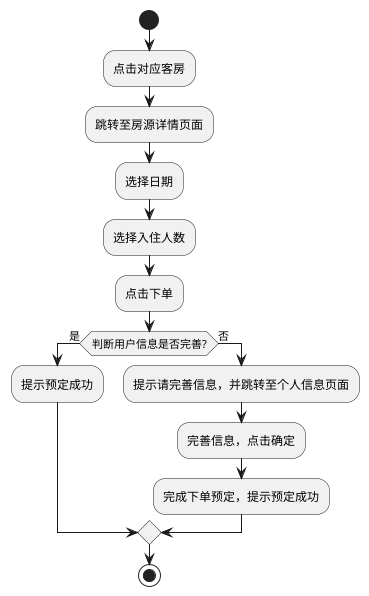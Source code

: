 @startuml
'https://plantuml.com/activity-diagram-beta

start
:点击对应客房;
:跳转至房源详情页面;
:选择日期;
:选择入住人数;
:点击下单;
if (判断用户信息是否完善?) is (是) then
  :提示预定成功;
else (否)
  :提示请完善信息，并跳转至个人信息页面;
  :完善信息，点击确定;
  :完成下单预定，提示预定成功;
endif

stop

@enduml
